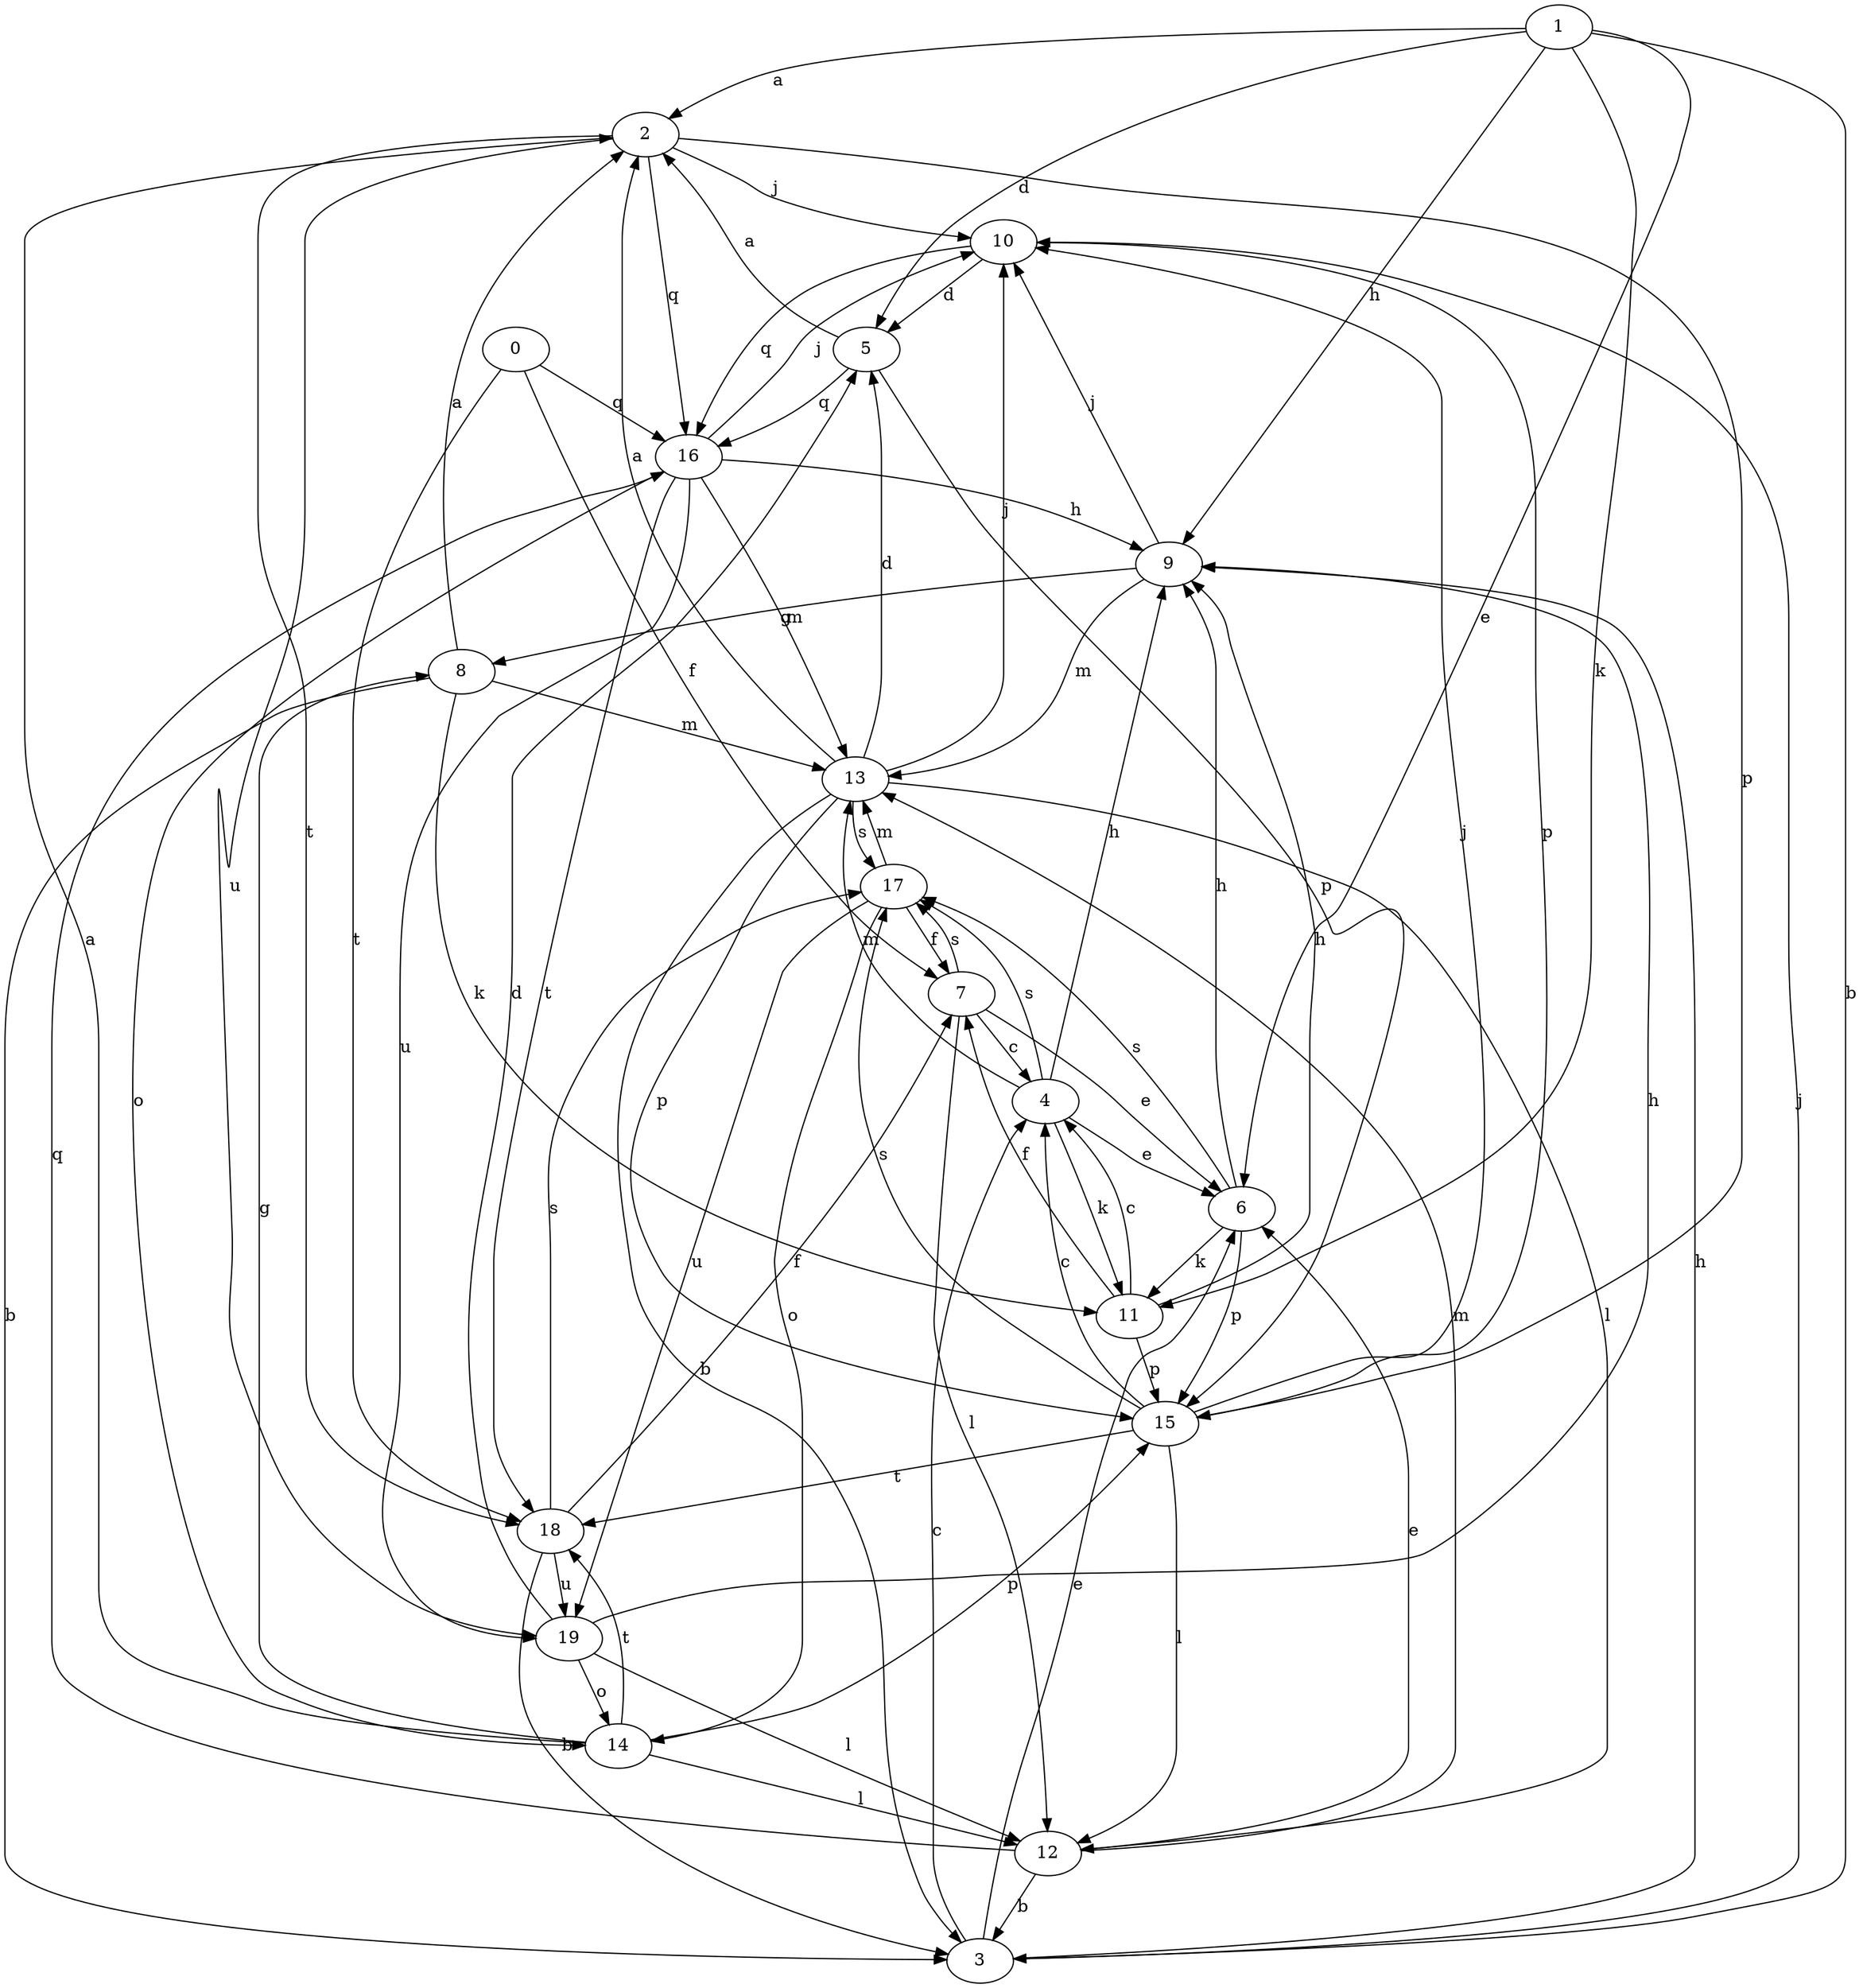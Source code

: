strict digraph  {
2;
3;
0;
4;
5;
6;
7;
8;
9;
10;
11;
12;
13;
1;
14;
15;
16;
17;
18;
19;
2 -> 10  [label=j];
2 -> 15  [label=p];
2 -> 16  [label=q];
2 -> 18  [label=t];
2 -> 19  [label=u];
3 -> 4  [label=c];
3 -> 6  [label=e];
3 -> 9  [label=h];
3 -> 10  [label=j];
0 -> 7  [label=f];
0 -> 16  [label=q];
0 -> 18  [label=t];
4 -> 6  [label=e];
4 -> 9  [label=h];
4 -> 11  [label=k];
4 -> 13  [label=m];
4 -> 17  [label=s];
5 -> 2  [label=a];
5 -> 15  [label=p];
5 -> 16  [label=q];
6 -> 9  [label=h];
6 -> 11  [label=k];
6 -> 15  [label=p];
6 -> 17  [label=s];
7 -> 4  [label=c];
7 -> 6  [label=e];
7 -> 12  [label=l];
7 -> 17  [label=s];
8 -> 2  [label=a];
8 -> 3  [label=b];
8 -> 11  [label=k];
8 -> 13  [label=m];
9 -> 8  [label=g];
9 -> 10  [label=j];
9 -> 13  [label=m];
10 -> 5  [label=d];
10 -> 15  [label=p];
10 -> 16  [label=q];
11 -> 4  [label=c];
11 -> 7  [label=f];
11 -> 9  [label=h];
11 -> 15  [label=p];
12 -> 3  [label=b];
12 -> 6  [label=e];
12 -> 13  [label=m];
12 -> 16  [label=q];
13 -> 2  [label=a];
13 -> 3  [label=b];
13 -> 5  [label=d];
13 -> 10  [label=j];
13 -> 12  [label=l];
13 -> 15  [label=p];
13 -> 17  [label=s];
1 -> 2  [label=a];
1 -> 3  [label=b];
1 -> 5  [label=d];
1 -> 6  [label=e];
1 -> 9  [label=h];
1 -> 11  [label=k];
14 -> 2  [label=a];
14 -> 8  [label=g];
14 -> 12  [label=l];
14 -> 15  [label=p];
14 -> 18  [label=t];
15 -> 4  [label=c];
15 -> 10  [label=j];
15 -> 12  [label=l];
15 -> 17  [label=s];
15 -> 18  [label=t];
16 -> 9  [label=h];
16 -> 10  [label=j];
16 -> 13  [label=m];
16 -> 14  [label=o];
16 -> 18  [label=t];
16 -> 19  [label=u];
17 -> 7  [label=f];
17 -> 13  [label=m];
17 -> 14  [label=o];
17 -> 19  [label=u];
18 -> 3  [label=b];
18 -> 7  [label=f];
18 -> 17  [label=s];
18 -> 19  [label=u];
19 -> 5  [label=d];
19 -> 9  [label=h];
19 -> 12  [label=l];
19 -> 14  [label=o];
}
